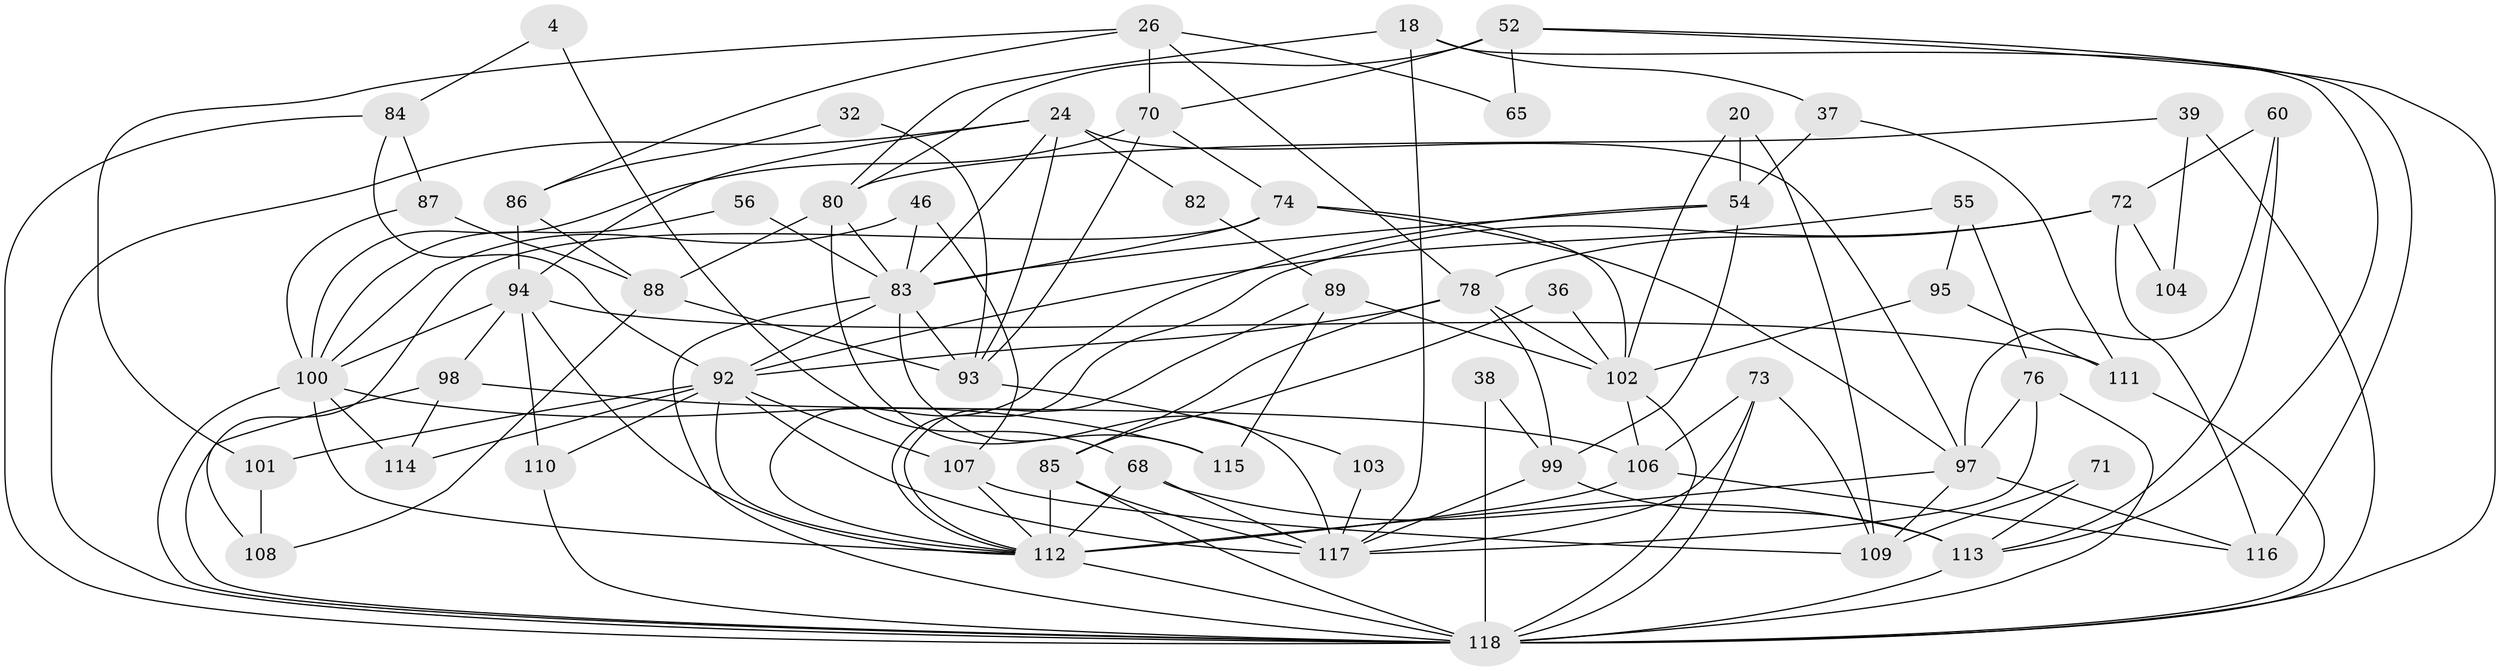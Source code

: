 // original degree distribution, {5: 0.2033898305084746, 2: 0.15254237288135594, 4: 0.2542372881355932, 6: 0.07627118644067797, 3: 0.2542372881355932, 7: 0.0423728813559322, 8: 0.00847457627118644, 9: 0.00847457627118644}
// Generated by graph-tools (version 1.1) at 2025/49/03/09/25 04:49:18]
// undirected, 59 vertices, 138 edges
graph export_dot {
graph [start="1"]
  node [color=gray90,style=filled];
  4;
  18;
  20;
  24 [super="+10"];
  26;
  32;
  36;
  37;
  38;
  39;
  46;
  52 [super="+43"];
  54 [super="+15"];
  55;
  56 [super="+53"];
  60;
  65;
  68;
  70;
  71;
  72;
  73;
  74;
  76 [super="+19"];
  78 [super="+59+14"];
  80;
  82;
  83 [super="+61"];
  84 [super="+62"];
  85 [super="+58+41"];
  86;
  87 [super="+3"];
  88;
  89;
  92 [super="+63"];
  93;
  94 [super="+29"];
  95;
  97 [super="+9+81"];
  98 [super="+30"];
  99 [super="+35"];
  100 [super="+40+48"];
  101;
  102 [super="+49+57"];
  103;
  104;
  106 [super="+13"];
  107 [super="+77"];
  108;
  109;
  110;
  111 [super="+79"];
  112 [super="+66+91+90"];
  113 [super="+69"];
  114;
  115;
  116 [super="+44"];
  117 [super="+21+67"];
  118 [super="+31+47+75+105"];
  4 -- 68;
  4 -- 84;
  18 -- 37;
  18 -- 80;
  18 -- 113;
  18 -- 117;
  20 -- 109;
  20 -- 54 [weight=2];
  20 -- 102;
  24 -- 93 [weight=2];
  24 -- 82;
  24 -- 83 [weight=2];
  24 -- 97 [weight=2];
  24 -- 94;
  24 -- 118;
  26 -- 86;
  26 -- 65;
  26 -- 70;
  26 -- 101;
  26 -- 78;
  32 -- 93;
  32 -- 86;
  36 -- 85;
  36 -- 102;
  37 -- 111 [weight=2];
  37 -- 54 [weight=2];
  38 -- 99;
  38 -- 118;
  39 -- 80;
  39 -- 104;
  39 -- 118 [weight=2];
  46 -- 107;
  46 -- 100;
  46 -- 83;
  52 -- 80 [weight=2];
  52 -- 65;
  52 -- 116;
  52 -- 70;
  52 -- 118;
  54 -- 83 [weight=2];
  54 -- 99;
  54 -- 112;
  55 -- 95;
  55 -- 76;
  55 -- 92;
  56 -- 83 [weight=4];
  56 -- 100;
  60 -- 113;
  60 -- 72;
  60 -- 97;
  68 -- 113 [weight=2];
  68 -- 117 [weight=3];
  68 -- 112 [weight=2];
  70 -- 93;
  70 -- 74;
  70 -- 100 [weight=2];
  71 -- 109;
  71 -- 113;
  72 -- 104;
  72 -- 116;
  72 -- 78;
  72 -- 112;
  73 -- 117;
  73 -- 106;
  73 -- 109;
  73 -- 118;
  74 -- 108;
  74 -- 97;
  74 -- 83;
  74 -- 102;
  76 -- 117 [weight=2];
  76 -- 97;
  76 -- 118;
  78 -- 92;
  78 -- 85 [weight=2];
  78 -- 102 [weight=2];
  78 -- 99;
  80 -- 88;
  80 -- 115;
  80 -- 83;
  82 -- 89;
  83 -- 92 [weight=3];
  83 -- 93;
  83 -- 117;
  83 -- 118;
  84 -- 87 [weight=2];
  84 -- 92 [weight=2];
  84 -- 118;
  85 -- 118 [weight=3];
  85 -- 112 [weight=3];
  85 -- 117;
  86 -- 88;
  86 -- 94;
  87 -- 88;
  87 -- 100;
  88 -- 93;
  88 -- 108;
  89 -- 102 [weight=2];
  89 -- 112;
  89 -- 115;
  92 -- 114 [weight=2];
  92 -- 101;
  92 -- 110;
  92 -- 107 [weight=2];
  92 -- 112;
  92 -- 117;
  93 -- 103;
  94 -- 98;
  94 -- 110;
  94 -- 112;
  94 -- 100;
  94 -- 111;
  95 -- 102;
  95 -- 111 [weight=2];
  97 -- 109;
  97 -- 116;
  97 -- 112;
  98 -- 106;
  98 -- 118;
  98 -- 114;
  99 -- 113;
  99 -- 117;
  100 -- 112;
  100 -- 115;
  100 -- 118 [weight=2];
  100 -- 114;
  101 -- 108;
  102 -- 118 [weight=3];
  102 -- 106;
  103 -- 117;
  106 -- 116;
  106 -- 112;
  107 -- 109;
  107 -- 112;
  110 -- 118;
  111 -- 118;
  112 -- 118;
  113 -- 118 [weight=2];
}
